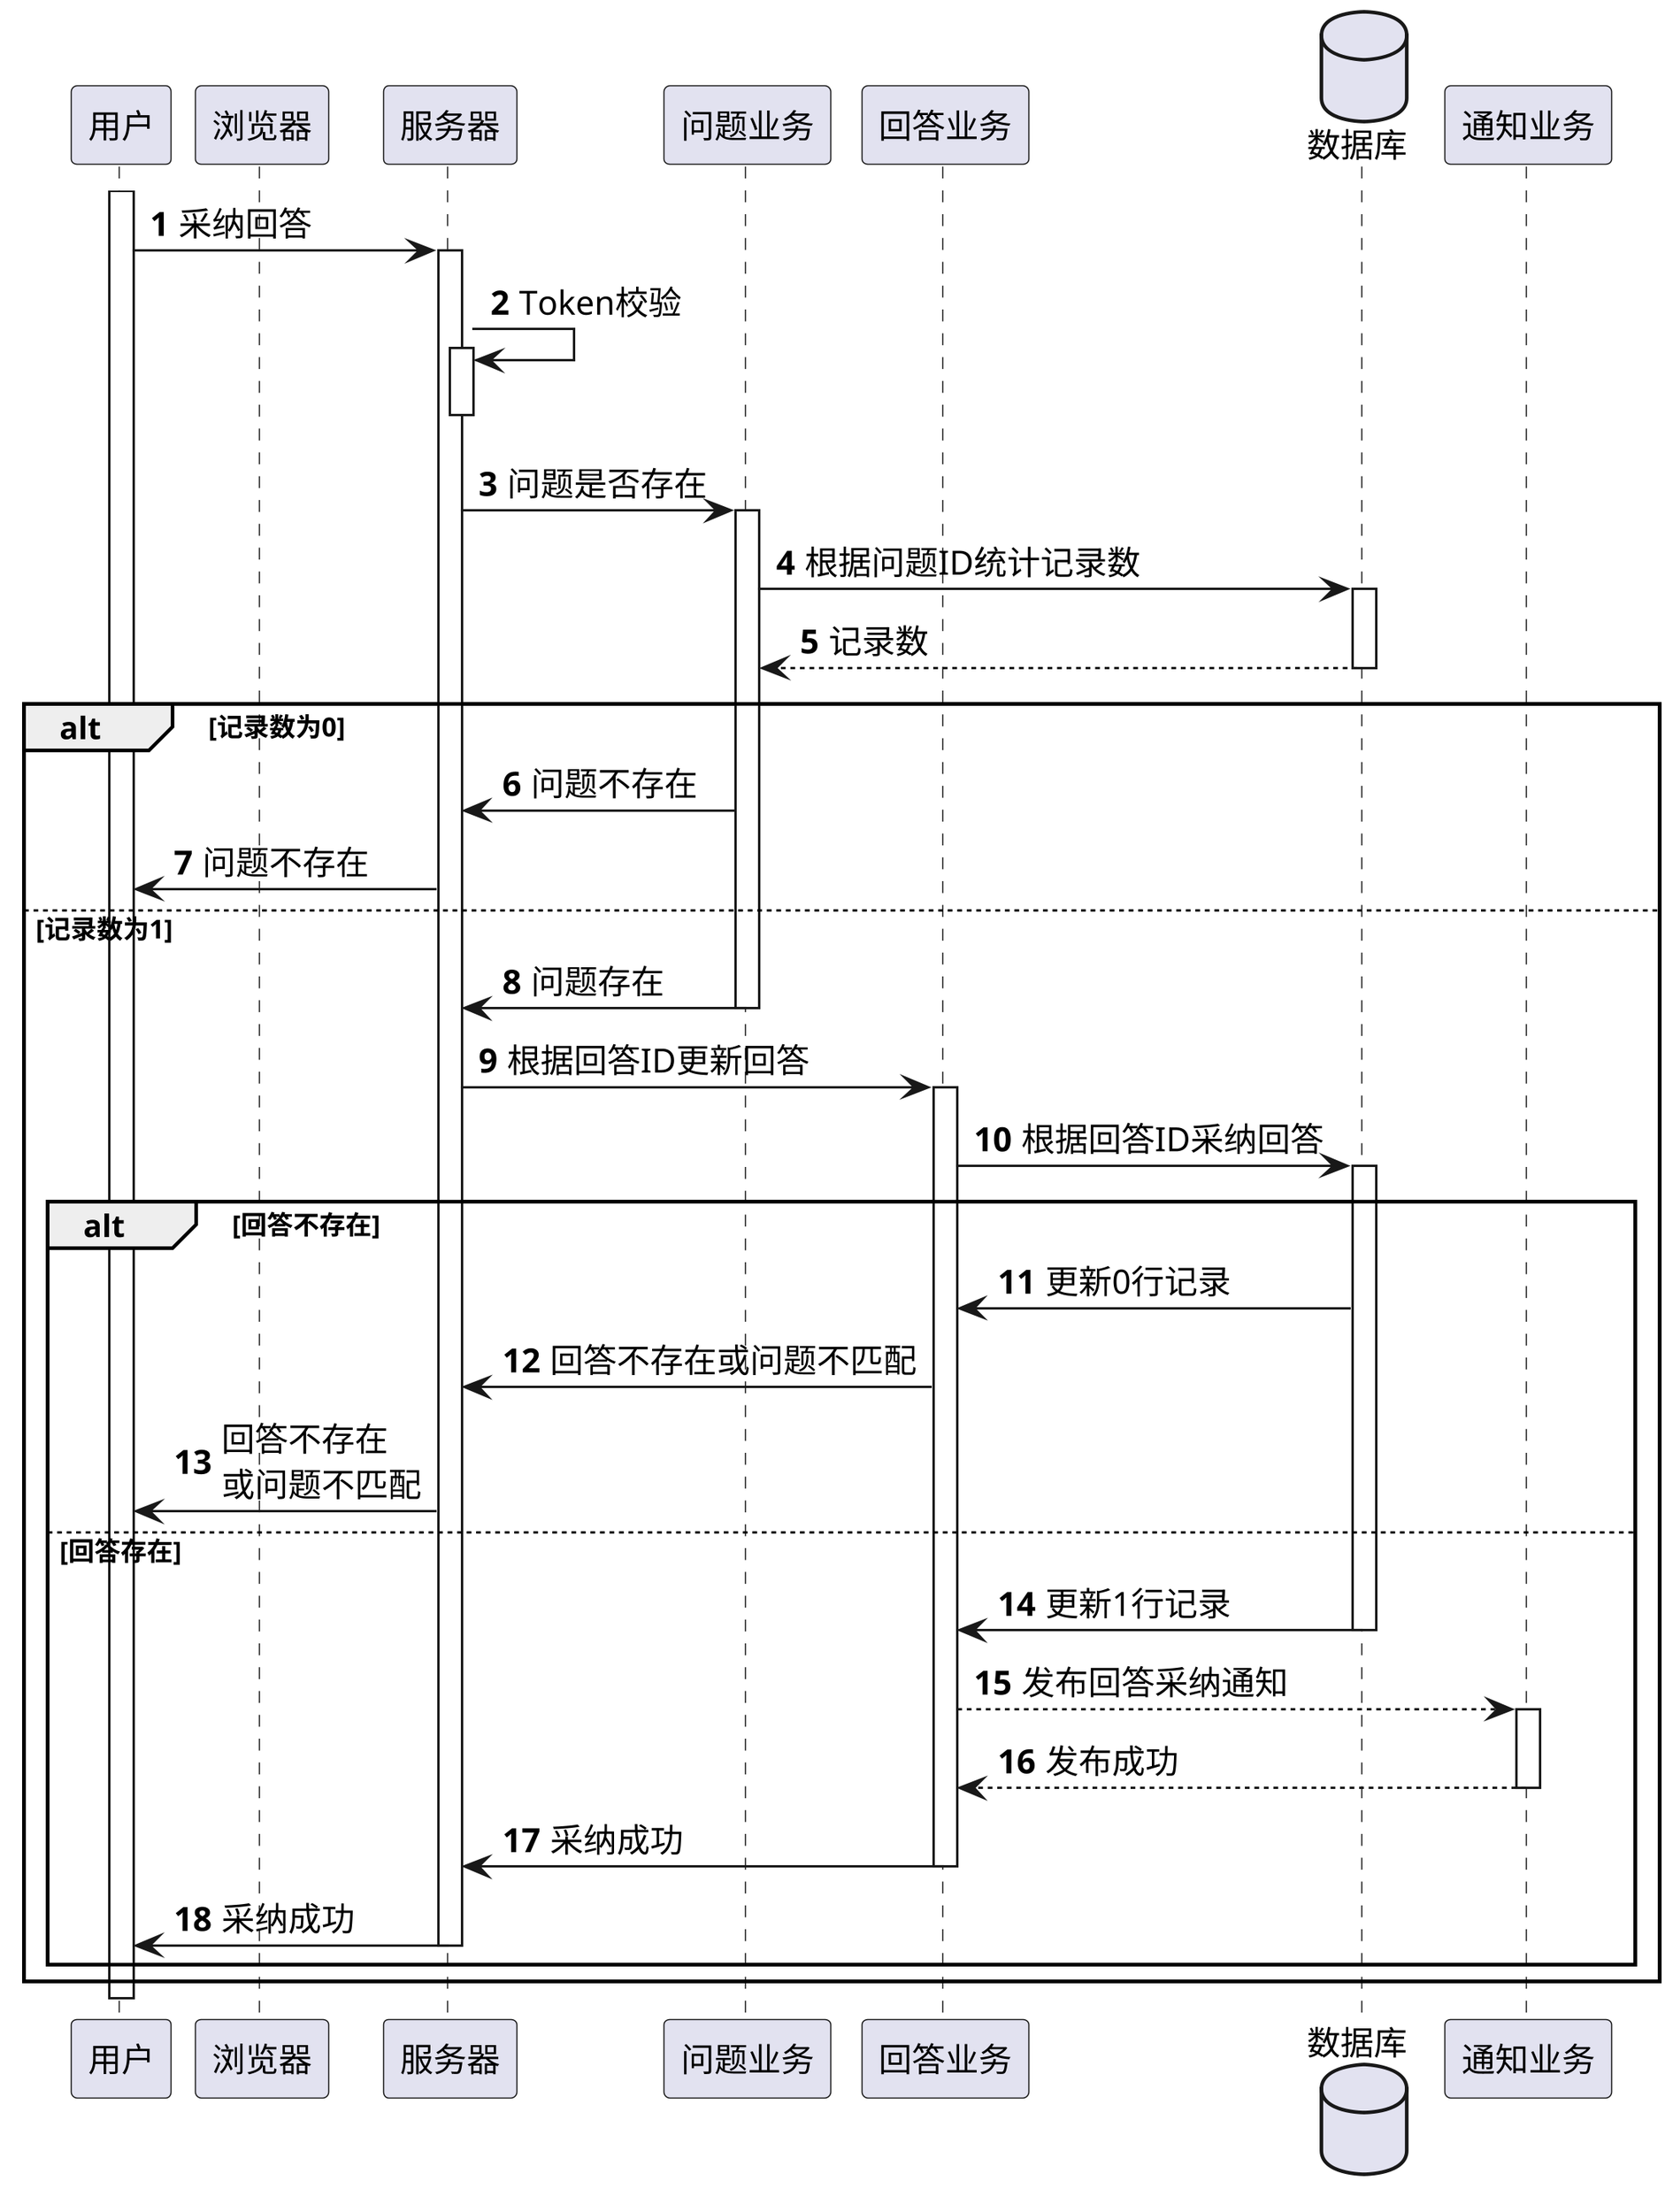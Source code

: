 @startuml
'https://plantuml.com/sequence-diagram
'https://plantuml.com/sequence-diagram
skinparam shadowing false
skinparam defaultFontName xfonts-wqy
skinparam defaultFontName times
skinparam dpi 300
skinparam activity  {
    DiamondFontSize 14
    ArrowFontSize 14
    FontSize 14
}
autonumber
participant 用户 as User
participant 浏览器 as Browser
participant 服务器 as Server
participant 问题业务 as QuestionService
participant 回答业务 as AnswerService
database 数据库 as DB
participant 通知业务 as NotificationService

activate User
User -> Server ++: 采纳回答
Server -> Server ++--: Token校验
Server -> QuestionService ++: 问题是否存在
QuestionService -> DB ++: 根据问题ID统计记录数
return 记录数
alt 记录数为0
    Server <- QuestionService : 问题不存在
    User <- Server : 问题不存在
else 记录数为1
    Server <- QuestionService --: 问题存在
    Server -> AnswerService ++: 根据回答ID更新回答
    AnswerService -> DB ++: 根据回答ID采纳回答
    alt 回答不存在
        AnswerService <- DB: 更新0行记录
        Server <- AnswerService: 回答不存在或问题不匹配
        User <- Server: 回答不存在\n或问题不匹配
    else 回答存在
        AnswerService <- DB --: 更新1行记录
        AnswerService --> NotificationService ++: 发布回答采纳通知
        return 发布成功
        Server <- AnswerService --: 采纳成功
        User <- Server --: 采纳成功

    end
end

deactivate User

@enduml